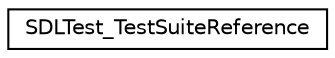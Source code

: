 digraph "Graphical Class Hierarchy"
{
  edge [fontname="Helvetica",fontsize="10",labelfontname="Helvetica",labelfontsize="10"];
  node [fontname="Helvetica",fontsize="10",shape=record];
  rankdir="LR";
  Node1 [label="SDLTest_TestSuiteReference",height=0.2,width=0.4,color="black", fillcolor="white", style="filled",URL="$struct_s_d_l_test___test_suite_reference.html"];
}
